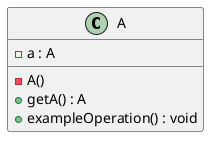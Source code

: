 @startuml UML_Klassendiagramm5.png
class A {
  - a : A
  - A()
  + getA() : A
  + exampleOperation() : void
}
@enduml
